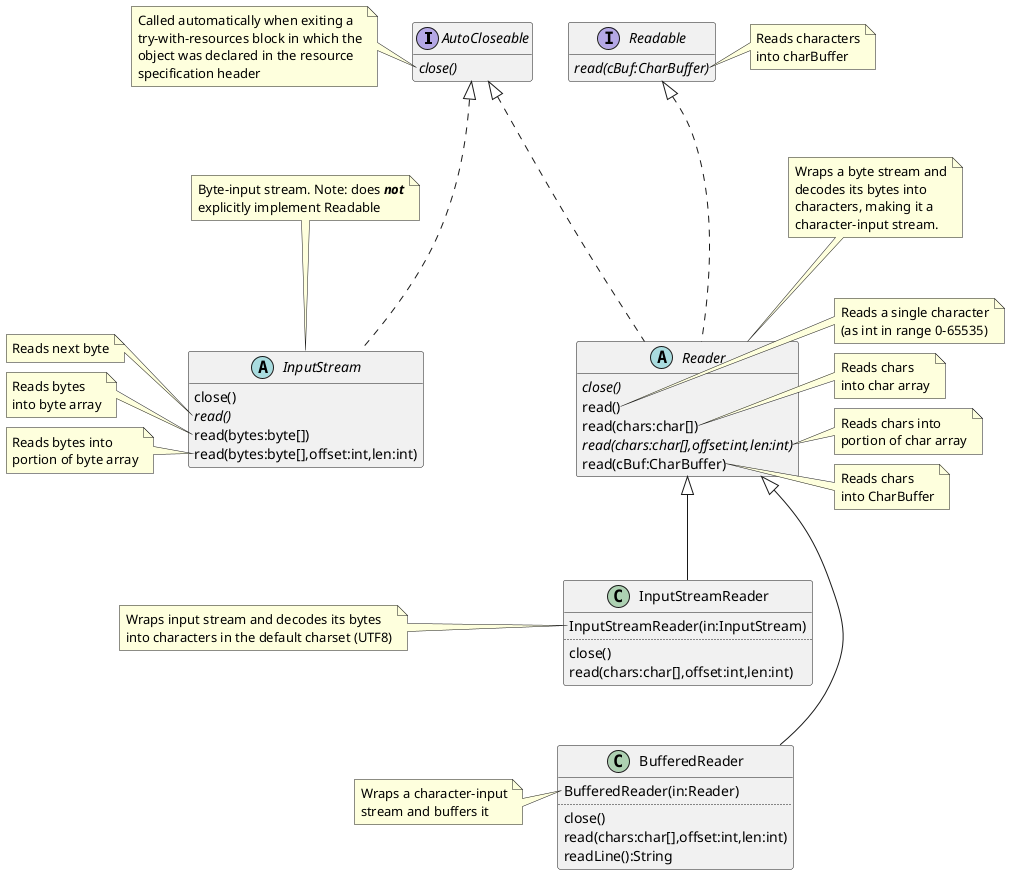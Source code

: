 @startuml
'https://plantuml.com/class-diagram

'Make public/private/etc show up as character rather than colored circle.
skinparam classAttributeIconSize 0

'interface Closeable {
'    close()
'}
'note left of Closeable::close()
'    Releases resources the object is
'    holding (such as open files)
'end note

interface AutoCloseable {
    {abstract} close()
}
note left of AutoCloseable::close()
    Called automatically when exiting a
    try-with-resources block in which the
    object was declared in the resource
    specification header
end note

interface Readable {
    {abstract} read(cBuf:CharBuffer)
}
note right of Readable::read(cBuf:CharBuffer)
    Reads characters
    into charBuffer
end note

abstract class InputStream {
'    InputStream()
'    ..
    close()
    {abstract} read()
    read(bytes:byte[])
    read(bytes:byte[],offset:int,len:int)
}
note top of InputStream
    Byte-input stream. Note: does <b><i>not</i></b>
    explicitly implement Readable
end note
note left of InputStream::read()
    Reads next byte
end note
note left of InputStream::read(bytes:byte[])
    Reads bytes
    into byte array
end note
note left of InputStream::read(bytes:byte[],offset:int,len:int)
    Reads bytes into
    portion of byte array
end note

abstract class Reader {
'    Reader()
'    ..
    {abstract} close()
    read()
    read(chars:char[])
    {abstract} read(chars:char[],offset:int,len:int)
    read(cBuf:CharBuffer)
}
note top of Reader
    Wraps a byte stream and
    decodes its bytes into
    characters, making it a
    character-input stream.
end note
note right of Reader::read()
    Reads a single character
    (as int in range 0-65535)
end note
note right of Reader::read(chars:char[])
    Reads chars
    into char array
end note
note right of Reader::read(chars:char[],offset:int,len:int)
    Reads chars into
    portion of char array
end note
note right of Reader::read(cBuf:CharBuffer)
    Reads chars
    into CharBuffer
end note

class InputStreamReader {
    InputStreamReader(in:InputStream)
    ..
    close()
'    read()
    read(chars:char[],offset:int,len:int)
}
note left of InputStreamReader::InputStreamReader(in:InputStream)
    Wraps input stream and decodes its bytes
    into characters in the default charset (UTF8)
end note
'note left of InputStreamReader::read()
'    Reads a single character
'end note
'note left of InputStreamReader::read(chars:char[],offset:int,len:int)
'    Reads characters into portion of char array
'end note

class BufferedReader {
    BufferedReader(in:Reader)
    ..
    close()
    read(chars:char[],offset:int,len:int)
    readLine():String
}
note left of BufferedReader::BufferedReader(in:Reader)
    Wraps a character-input
    stream and buffers it
end note

'Force AutoCloseable and Readable to same layer
AutoCloseable -[hidden] Readable

'Push InputStream down a layer
AutoCloseable --[hidden] Spacer1
Spacer1 --[hidden] InputStream
hide Spacer1

AutoCloseable <|.. InputStream
AutoCloseable <|.. Reader

'Push Reader down a layer
Readable --[hidden] Spacer2
Spacer2 --[hidden] Reader
hide Spacer2

Readable <|.. Reader

Reader <|-- InputStreamReader

'InputStreamReader o-- InputStream
'Stack InputStreamReader above BufferedReader
Reader --[hidden] Spacer3
Spacer3 --[hidden] BufferedReader
hide Spacer3

Reader <|-- BufferedReader

hide empty members

@enduml